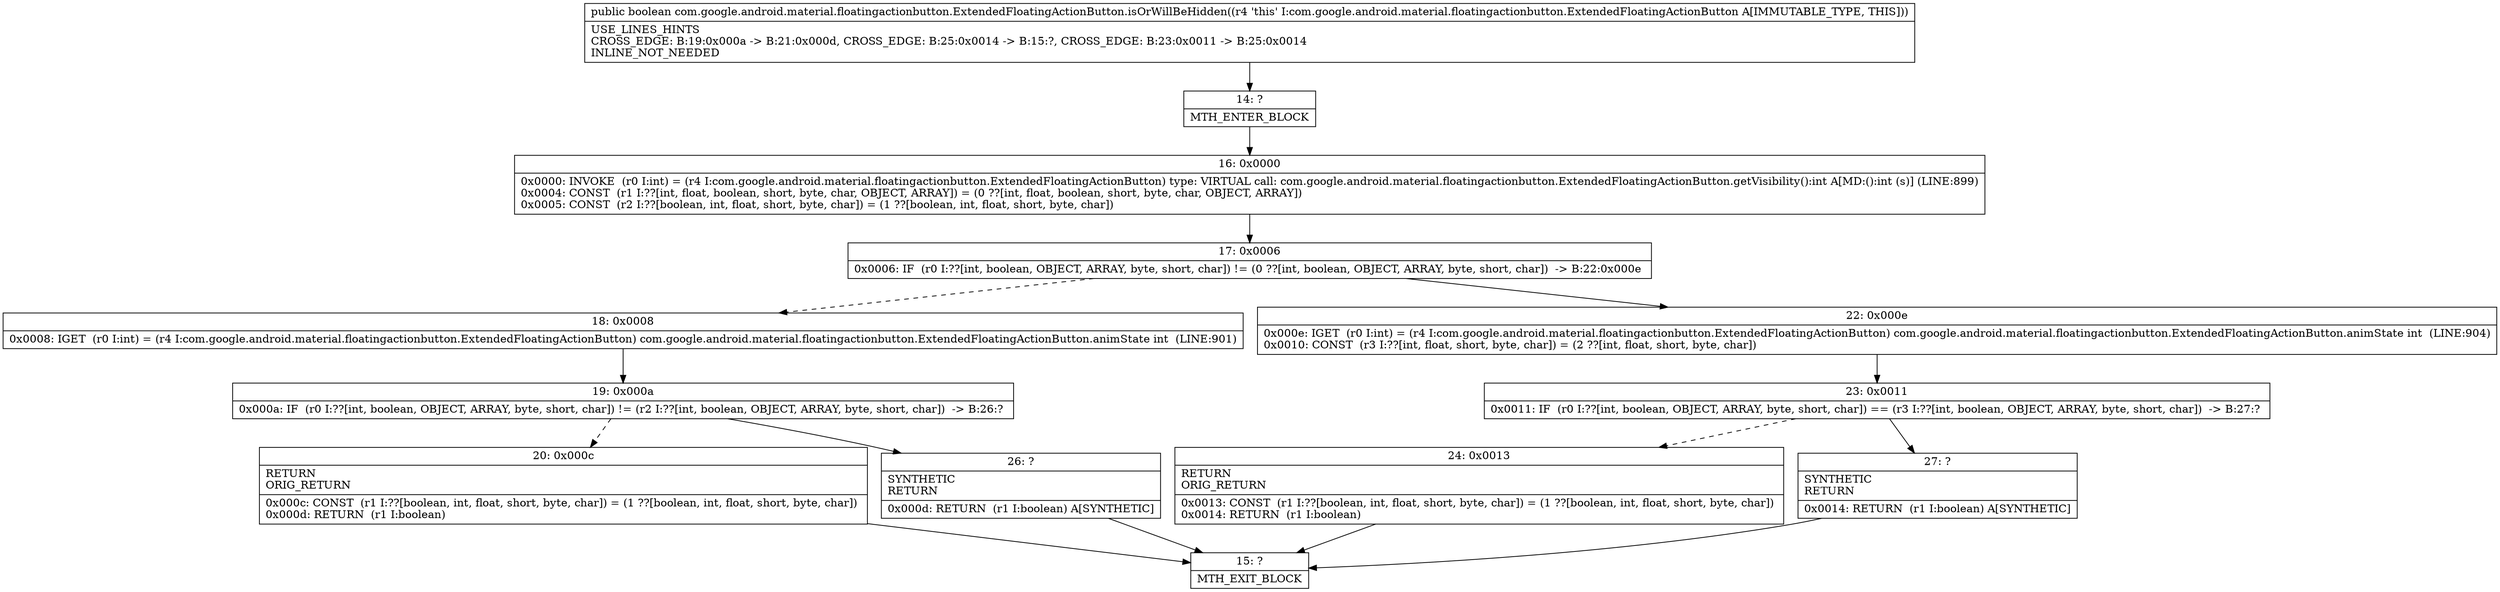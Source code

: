 digraph "CFG forcom.google.android.material.floatingactionbutton.ExtendedFloatingActionButton.isOrWillBeHidden()Z" {
Node_14 [shape=record,label="{14\:\ ?|MTH_ENTER_BLOCK\l}"];
Node_16 [shape=record,label="{16\:\ 0x0000|0x0000: INVOKE  (r0 I:int) = (r4 I:com.google.android.material.floatingactionbutton.ExtendedFloatingActionButton) type: VIRTUAL call: com.google.android.material.floatingactionbutton.ExtendedFloatingActionButton.getVisibility():int A[MD:():int (s)] (LINE:899)\l0x0004: CONST  (r1 I:??[int, float, boolean, short, byte, char, OBJECT, ARRAY]) = (0 ??[int, float, boolean, short, byte, char, OBJECT, ARRAY]) \l0x0005: CONST  (r2 I:??[boolean, int, float, short, byte, char]) = (1 ??[boolean, int, float, short, byte, char]) \l}"];
Node_17 [shape=record,label="{17\:\ 0x0006|0x0006: IF  (r0 I:??[int, boolean, OBJECT, ARRAY, byte, short, char]) != (0 ??[int, boolean, OBJECT, ARRAY, byte, short, char])  \-\> B:22:0x000e \l}"];
Node_18 [shape=record,label="{18\:\ 0x0008|0x0008: IGET  (r0 I:int) = (r4 I:com.google.android.material.floatingactionbutton.ExtendedFloatingActionButton) com.google.android.material.floatingactionbutton.ExtendedFloatingActionButton.animState int  (LINE:901)\l}"];
Node_19 [shape=record,label="{19\:\ 0x000a|0x000a: IF  (r0 I:??[int, boolean, OBJECT, ARRAY, byte, short, char]) != (r2 I:??[int, boolean, OBJECT, ARRAY, byte, short, char])  \-\> B:26:? \l}"];
Node_20 [shape=record,label="{20\:\ 0x000c|RETURN\lORIG_RETURN\l|0x000c: CONST  (r1 I:??[boolean, int, float, short, byte, char]) = (1 ??[boolean, int, float, short, byte, char]) \l0x000d: RETURN  (r1 I:boolean) \l}"];
Node_15 [shape=record,label="{15\:\ ?|MTH_EXIT_BLOCK\l}"];
Node_26 [shape=record,label="{26\:\ ?|SYNTHETIC\lRETURN\l|0x000d: RETURN  (r1 I:boolean) A[SYNTHETIC]\l}"];
Node_22 [shape=record,label="{22\:\ 0x000e|0x000e: IGET  (r0 I:int) = (r4 I:com.google.android.material.floatingactionbutton.ExtendedFloatingActionButton) com.google.android.material.floatingactionbutton.ExtendedFloatingActionButton.animState int  (LINE:904)\l0x0010: CONST  (r3 I:??[int, float, short, byte, char]) = (2 ??[int, float, short, byte, char]) \l}"];
Node_23 [shape=record,label="{23\:\ 0x0011|0x0011: IF  (r0 I:??[int, boolean, OBJECT, ARRAY, byte, short, char]) == (r3 I:??[int, boolean, OBJECT, ARRAY, byte, short, char])  \-\> B:27:? \l}"];
Node_24 [shape=record,label="{24\:\ 0x0013|RETURN\lORIG_RETURN\l|0x0013: CONST  (r1 I:??[boolean, int, float, short, byte, char]) = (1 ??[boolean, int, float, short, byte, char]) \l0x0014: RETURN  (r1 I:boolean) \l}"];
Node_27 [shape=record,label="{27\:\ ?|SYNTHETIC\lRETURN\l|0x0014: RETURN  (r1 I:boolean) A[SYNTHETIC]\l}"];
MethodNode[shape=record,label="{public boolean com.google.android.material.floatingactionbutton.ExtendedFloatingActionButton.isOrWillBeHidden((r4 'this' I:com.google.android.material.floatingactionbutton.ExtendedFloatingActionButton A[IMMUTABLE_TYPE, THIS]))  | USE_LINES_HINTS\lCROSS_EDGE: B:19:0x000a \-\> B:21:0x000d, CROSS_EDGE: B:25:0x0014 \-\> B:15:?, CROSS_EDGE: B:23:0x0011 \-\> B:25:0x0014\lINLINE_NOT_NEEDED\l}"];
MethodNode -> Node_14;Node_14 -> Node_16;
Node_16 -> Node_17;
Node_17 -> Node_18[style=dashed];
Node_17 -> Node_22;
Node_18 -> Node_19;
Node_19 -> Node_20[style=dashed];
Node_19 -> Node_26;
Node_20 -> Node_15;
Node_26 -> Node_15;
Node_22 -> Node_23;
Node_23 -> Node_24[style=dashed];
Node_23 -> Node_27;
Node_24 -> Node_15;
Node_27 -> Node_15;
}

